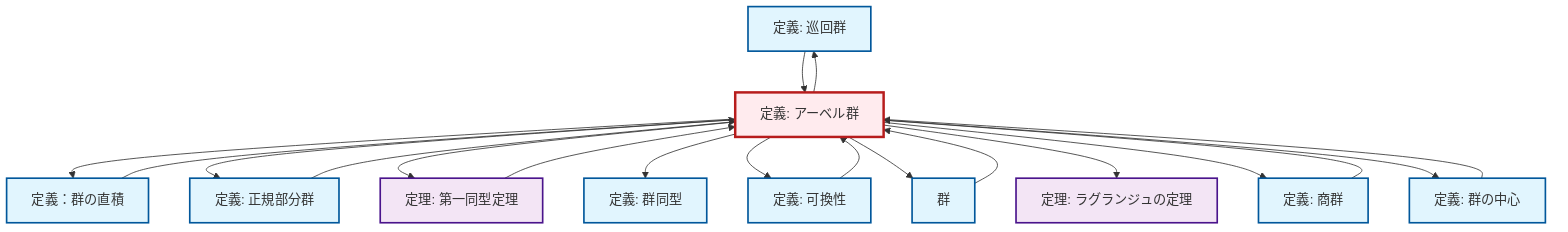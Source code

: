 graph TD
    classDef definition fill:#e1f5fe,stroke:#01579b,stroke-width:2px
    classDef theorem fill:#f3e5f5,stroke:#4a148c,stroke-width:2px
    classDef axiom fill:#fff3e0,stroke:#e65100,stroke-width:2px
    classDef example fill:#e8f5e9,stroke:#1b5e20,stroke-width:2px
    classDef current fill:#ffebee,stroke:#b71c1c,stroke-width:3px
    def-cyclic-group["定義: 巡回群"]:::definition
    thm-lagrange["定理: ラグランジュの定理"]:::theorem
    def-isomorphism["定義: 群同型"]:::definition
    def-abelian-group["定義: アーベル群"]:::definition
    def-normal-subgroup["定義: 正規部分群"]:::definition
    def-commutativity["定義: 可換性"]:::definition
    thm-first-isomorphism["定理: 第一同型定理"]:::theorem
    def-group["群"]:::definition
    def-center-of-group["定義: 群の中心"]:::definition
    def-quotient-group["定義: 商群"]:::definition
    def-direct-product["定義：群の直積"]:::definition
    def-direct-product --> def-abelian-group
    def-quotient-group --> def-abelian-group
    def-normal-subgroup --> def-abelian-group
    def-abelian-group --> def-direct-product
    def-abelian-group --> def-normal-subgroup
    def-abelian-group --> def-cyclic-group
    def-abelian-group --> thm-first-isomorphism
    def-abelian-group --> def-isomorphism
    thm-first-isomorphism --> def-abelian-group
    def-center-of-group --> def-abelian-group
    def-abelian-group --> def-commutativity
    def-abelian-group --> def-group
    def-abelian-group --> thm-lagrange
    def-abelian-group --> def-quotient-group
    def-group --> def-abelian-group
    def-abelian-group --> def-center-of-group
    def-cyclic-group --> def-abelian-group
    def-commutativity --> def-abelian-group
    class def-abelian-group current